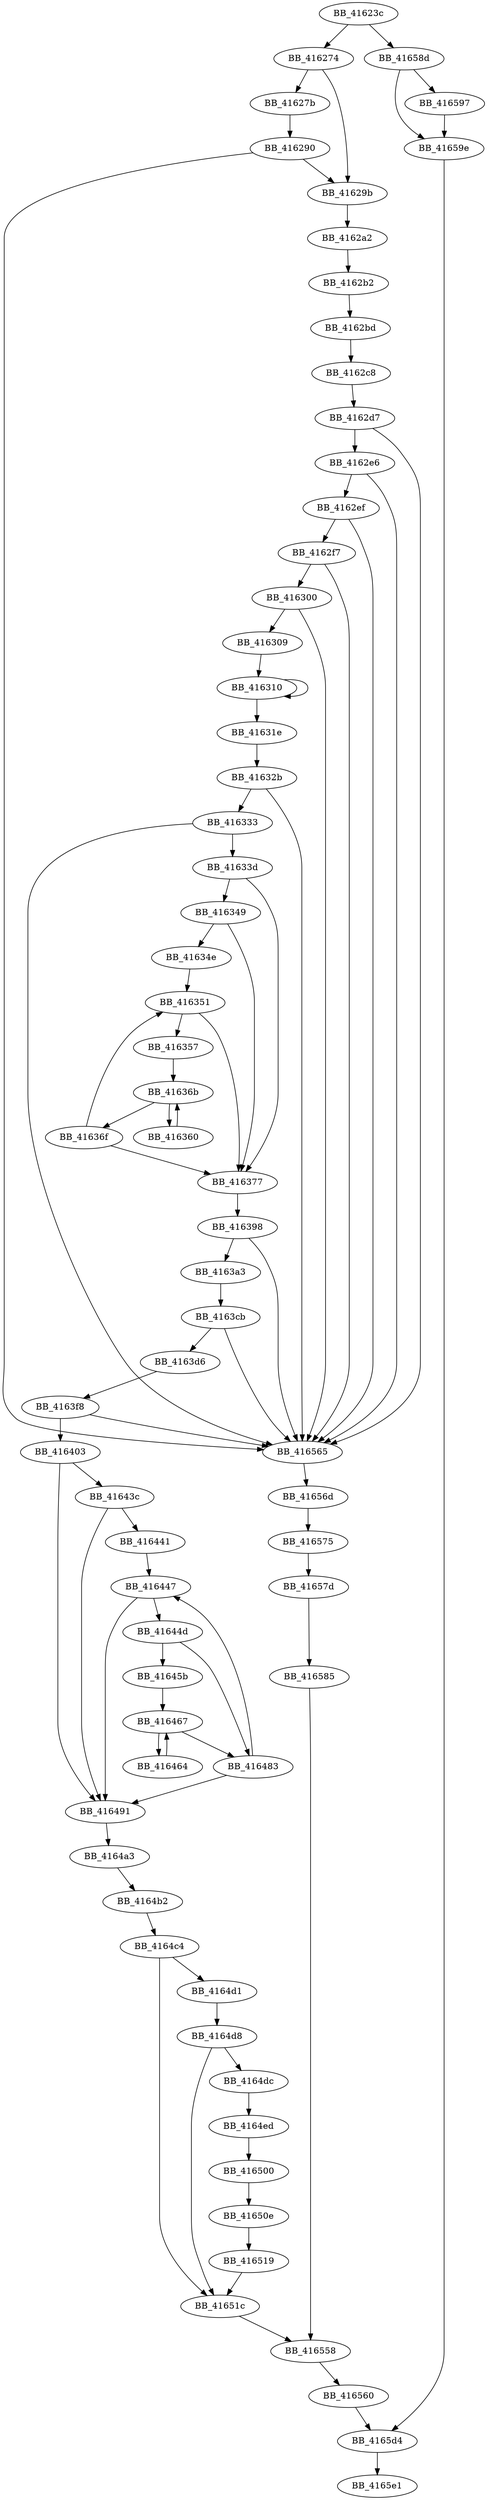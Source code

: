 DiGraph ___init_ctype{
BB_41623c->BB_416274
BB_41623c->BB_41658d
BB_416274->BB_41627b
BB_416274->BB_41629b
BB_41627b->BB_416290
BB_416290->BB_41629b
BB_416290->BB_416565
BB_41629b->BB_4162a2
BB_4162a2->BB_4162b2
BB_4162b2->BB_4162bd
BB_4162bd->BB_4162c8
BB_4162c8->BB_4162d7
BB_4162d7->BB_4162e6
BB_4162d7->BB_416565
BB_4162e6->BB_4162ef
BB_4162e6->BB_416565
BB_4162ef->BB_4162f7
BB_4162ef->BB_416565
BB_4162f7->BB_416300
BB_4162f7->BB_416565
BB_416300->BB_416309
BB_416300->BB_416565
BB_416309->BB_416310
BB_416310->BB_416310
BB_416310->BB_41631e
BB_41631e->BB_41632b
BB_41632b->BB_416333
BB_41632b->BB_416565
BB_416333->BB_41633d
BB_416333->BB_416565
BB_41633d->BB_416349
BB_41633d->BB_416377
BB_416349->BB_41634e
BB_416349->BB_416377
BB_41634e->BB_416351
BB_416351->BB_416357
BB_416351->BB_416377
BB_416357->BB_41636b
BB_416360->BB_41636b
BB_41636b->BB_416360
BB_41636b->BB_41636f
BB_41636f->BB_416351
BB_41636f->BB_416377
BB_416377->BB_416398
BB_416398->BB_4163a3
BB_416398->BB_416565
BB_4163a3->BB_4163cb
BB_4163cb->BB_4163d6
BB_4163cb->BB_416565
BB_4163d6->BB_4163f8
BB_4163f8->BB_416403
BB_4163f8->BB_416565
BB_416403->BB_41643c
BB_416403->BB_416491
BB_41643c->BB_416441
BB_41643c->BB_416491
BB_416441->BB_416447
BB_416447->BB_41644d
BB_416447->BB_416491
BB_41644d->BB_41645b
BB_41644d->BB_416483
BB_41645b->BB_416467
BB_416464->BB_416467
BB_416467->BB_416464
BB_416467->BB_416483
BB_416483->BB_416447
BB_416483->BB_416491
BB_416491->BB_4164a3
BB_4164a3->BB_4164b2
BB_4164b2->BB_4164c4
BB_4164c4->BB_4164d1
BB_4164c4->BB_41651c
BB_4164d1->BB_4164d8
BB_4164d8->BB_4164dc
BB_4164d8->BB_41651c
BB_4164dc->BB_4164ed
BB_4164ed->BB_416500
BB_416500->BB_41650e
BB_41650e->BB_416519
BB_416519->BB_41651c
BB_41651c->BB_416558
BB_416558->BB_416560
BB_416560->BB_4165d4
BB_416565->BB_41656d
BB_41656d->BB_416575
BB_416575->BB_41657d
BB_41657d->BB_416585
BB_416585->BB_416558
BB_41658d->BB_416597
BB_41658d->BB_41659e
BB_416597->BB_41659e
BB_41659e->BB_4165d4
BB_4165d4->BB_4165e1
}
